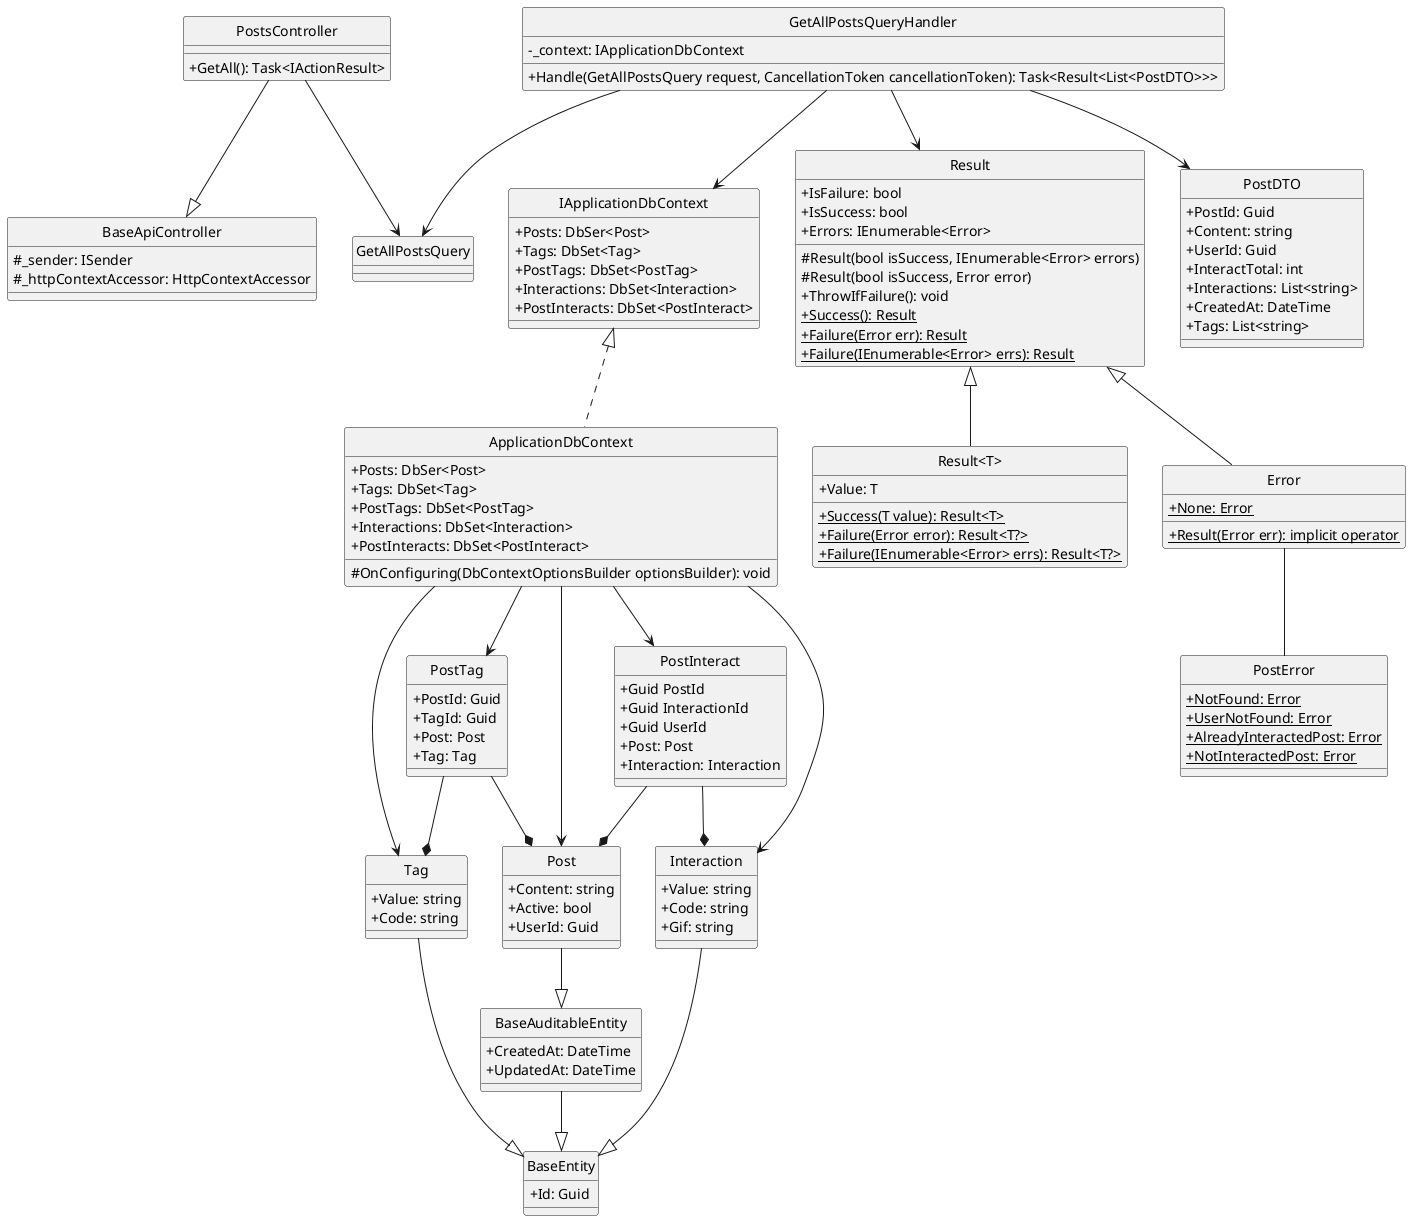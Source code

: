 @startuml 
hide circle
skinparam classAttributeIconSize 0

class BaseApiController {
    #_sender: ISender
    #_httpContextAccessor: HttpContextAccessor
}

class PostsController {
    +GetAll(): Task<IActionResult>
}

class GetAllPostsQuery {}

class GetAllPostsQueryHandler {
    -_context: IApplicationDbContext
    +Handle(GetAllPostsQuery request, CancellationToken cancellationToken): Task<Result<List<PostDTO>>>
}

class IApplicationDbContext {
    +Posts: DbSer<Post>
    +Tags: DbSet<Tag>
    +PostTags: DbSet<PostTag>
    +Interactions: DbSet<Interaction>
    +PostInteracts: DbSet<PostInteract>
}

class ApplicationDbContext {
    +Posts: DbSer<Post>
    +Tags: DbSet<Tag>
    +PostTags: DbSet<PostTag>
    +Interactions: DbSet<Interaction>
    +PostInteracts: DbSet<PostInteract>
    #OnConfiguring(DbContextOptionsBuilder optionsBuilder): void
}

class Result {
    +IsFailure: bool
    +IsSuccess: bool
    +Errors: IEnumerable<Error>
    #Result(bool isSuccess, IEnumerable<Error> errors)
    #Result(bool isSuccess, Error error)
    +ThrowIfFailure(): void
    +{static} Success(): Result 
    +{static} Failure(Error err): Result
    +{static} Failure(IEnumerable<Error> errs): Result
}

class "Result<T>" {
    +Value: T
    +{static} Success(T value): Result<T>
    +{static} Failure(Error error): Result<T?>
    +{static} Failure(IEnumerable<Error> errs): Result<T?>
}

class Error {
    +{static} None: Error
    +{static} Result(Error err): implicit operator
}

class PostError {
    +{static} NotFound: Error
    +{static} UserNotFound: Error
    +{static} AlreadyInteractedPost: Error
    +{static} NotInteractedPost: Error
}

class PostDTO {
    +PostId: Guid
    +Content: string
    +UserId: Guid
    +InteractTotal: int
    +Interactions: List<string>
    +CreatedAt: DateTime
    +Tags: List<string>
}

class BaseEntity {
    +Id: Guid
}

class BaseAuditableEntity{
    +CreatedAt: DateTime
    +UpdatedAt: DateTime
}

class Tag {
    +Value: string
    +Code: string
}

class Post {
    +Content: string
    +Active: bool
    +UserId: Guid
}

class PostTag {
    +PostId: Guid
    +TagId: Guid 
    +Post: Post
    +Tag: Tag
}

class Interaction {
    +Value: string
    +Code: string
    +Gif: string
}

class PostInteract {
    +Guid PostId
    +Guid InteractionId
    +Guid UserId
    +Post: Post
    +Interaction: Interaction
}

'==== Get All Post ====
'API Layer
PostsController --|> BaseApiController
PostsController --> GetAllPostsQuery
'Application Layer
GetAllPostsQueryHandler --> GetAllPostsQuery
GetAllPostsQueryHandler --> Result
GetAllPostsQueryHandler --> IApplicationDbContext
GetAllPostsQueryHandler --> PostDTO
'Domain Layer
Result <|-- Error
Result <|-- "Result<T>"
Error -- PostError
Tag --|> BaseEntity
Interaction --|> BaseEntity
Post --|> BaseAuditableEntity
BaseAuditableEntity --|> BaseEntity
PostTag --* Post
PostTag --* Tag
PostInteract --* Post
PostInteract --* Interaction
'Infrastructure Layer
IApplicationDbContext <|.. ApplicationDbContext
ApplicationDbContext --> Tag
ApplicationDbContext --> Post
ApplicationDbContext --> PostTag
ApplicationDbContext --> Interaction
ApplicationDbContext --> PostInteract
@enduml